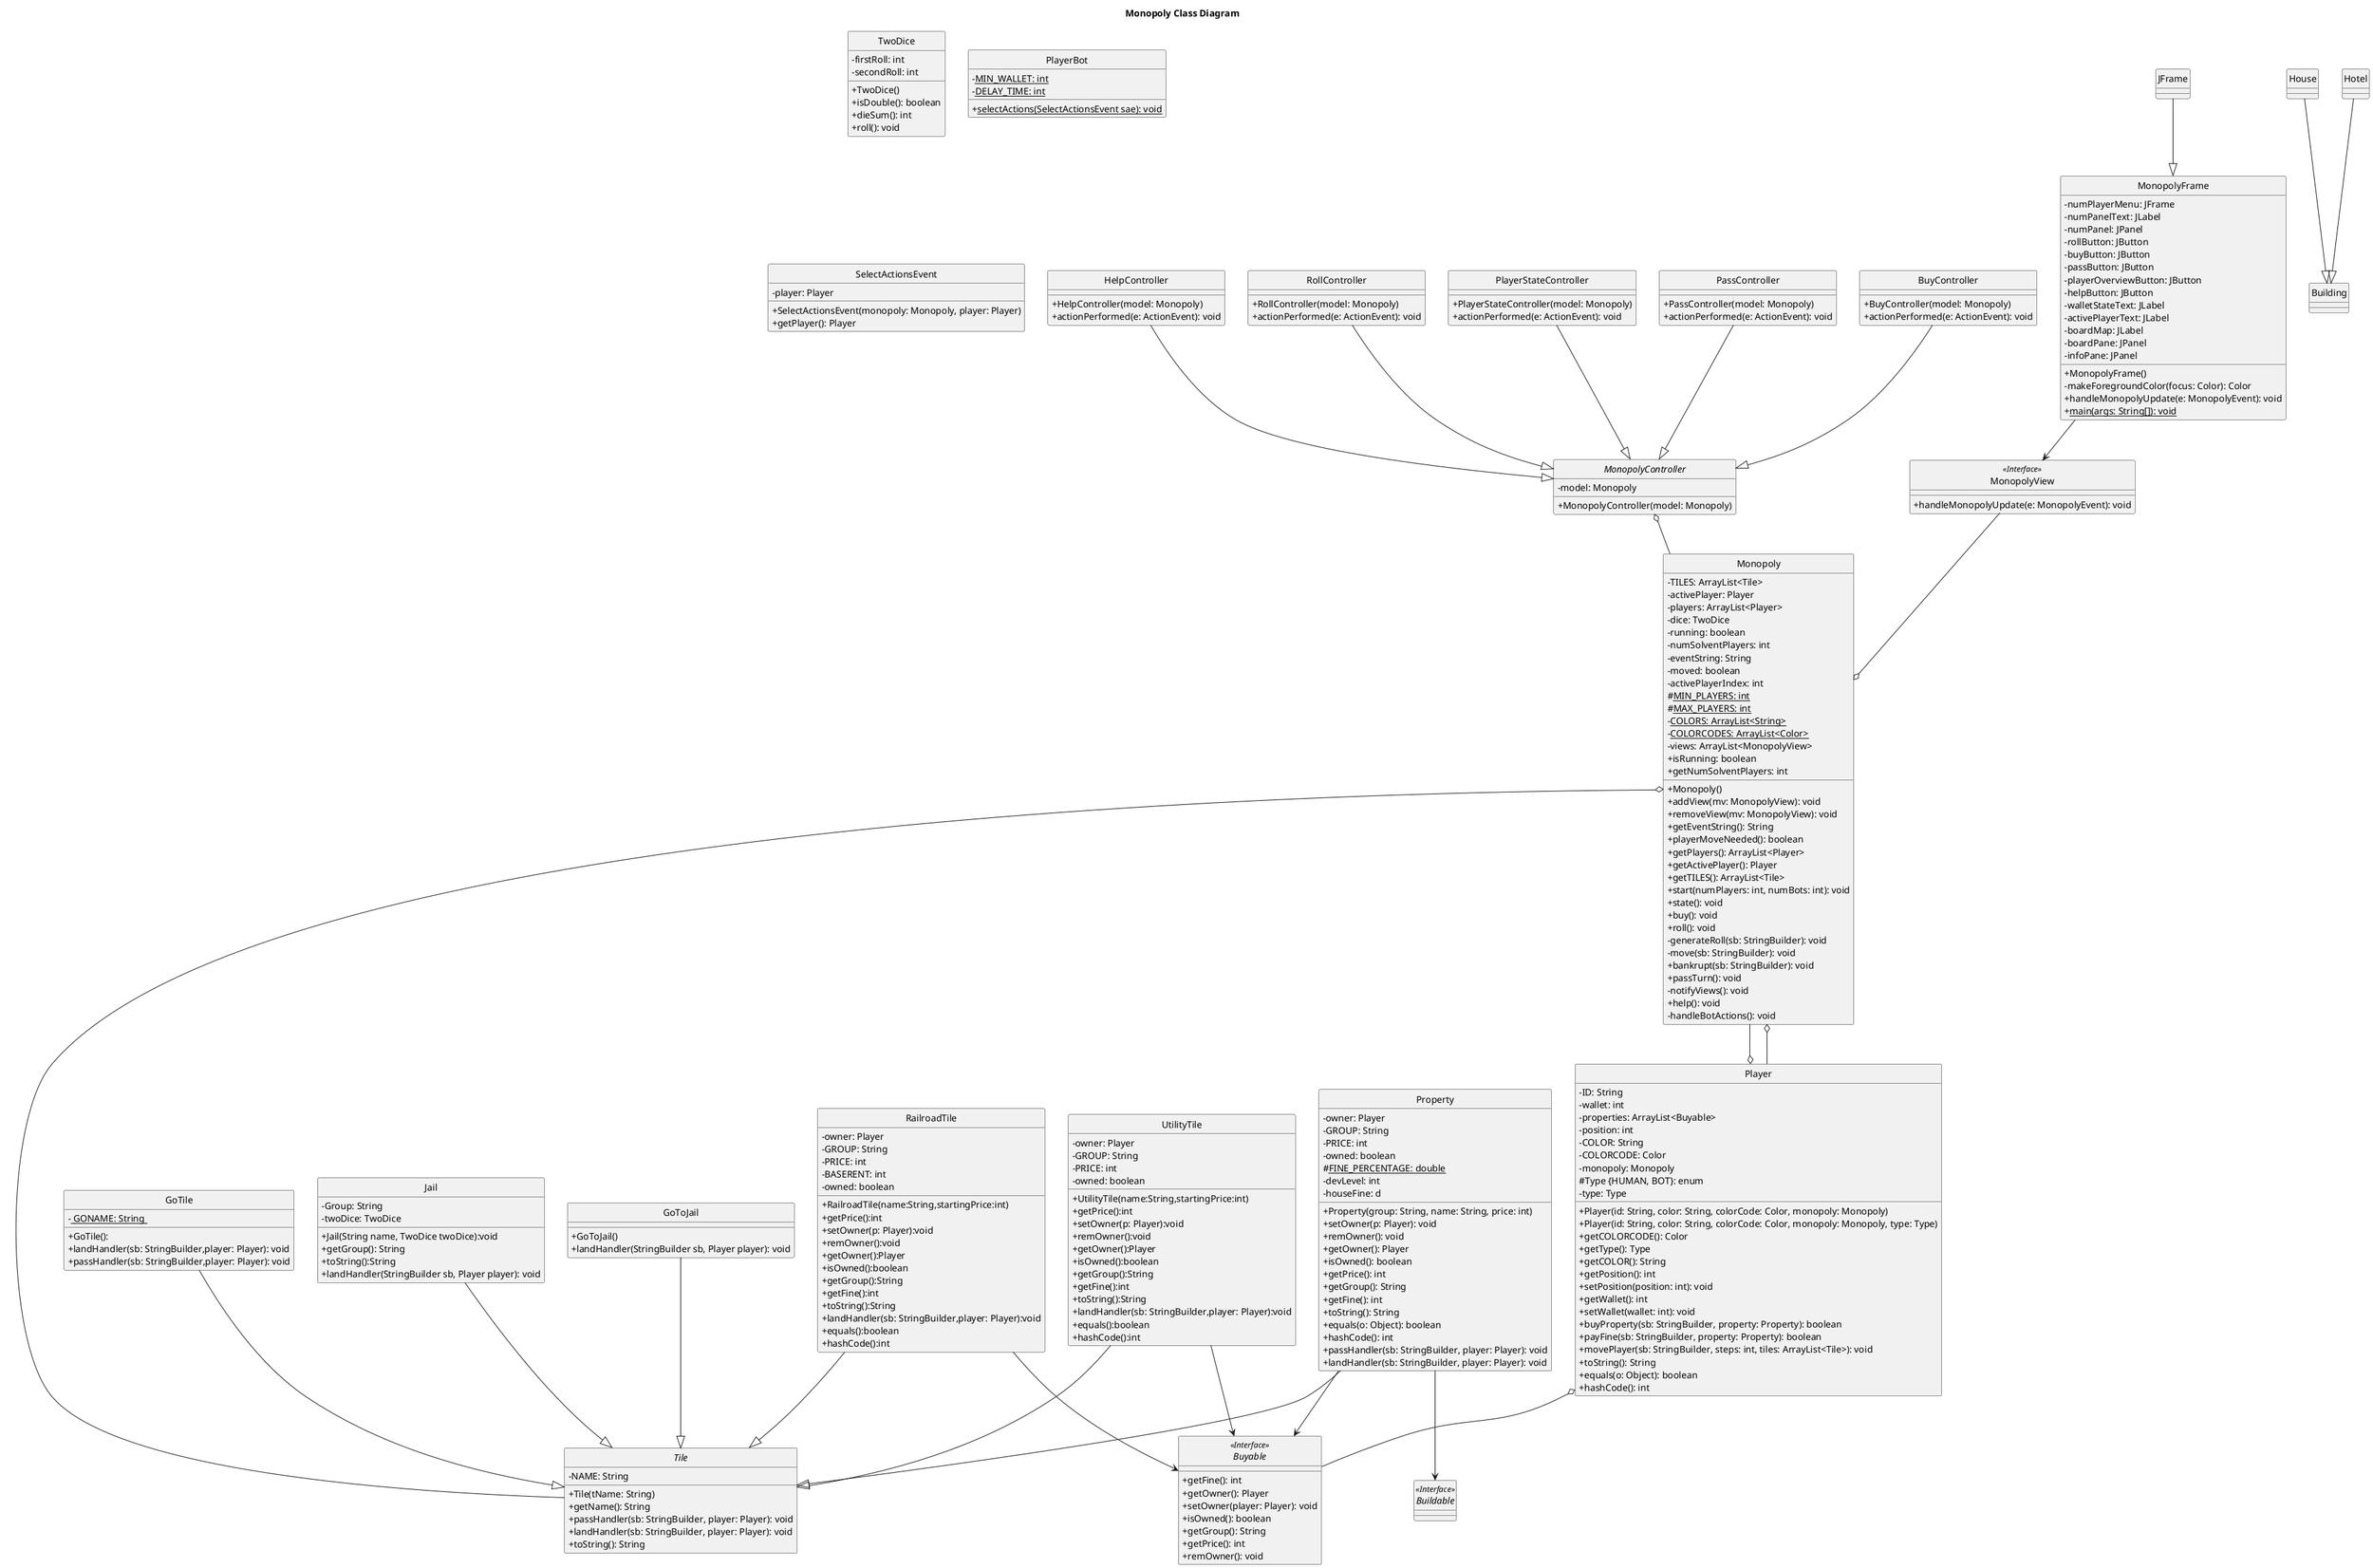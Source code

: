 @startuml Monopoly Class Diagram

title Monopoly Class Diagram

skinparam classAttributeIconSize 0
skinparam monochrome true
hide circle

abstract class Tile {
    - NAME: String
    + Tile(tName: String)
    + getName(): String
    + passHandler(sb: StringBuilder, player: Player): void
    + landHandler(sb: StringBuilder, player: Player): void
    + toString(): String
}

class TwoDice {
    - firstRoll: int
    - secondRoll: int
    + TwoDice()
    + isDouble(): boolean
    + dieSum(): int
    + roll(): void
}

class Player {
    - ID: String
    - wallet: int
    - properties: ArrayList<Buyable>
    - position: int
    - COLOR: String
    - COLORCODE: Color
    - monopoly: Monopoly
    # Type {HUMAN, BOT}: enum
    - type: Type
    + Player(id: String, color: String, colorCode: Color, monopoly: Monopoly)
    + Player(id: String, color: String, colorCode: Color, monopoly: Monopoly, type: Type)
    + getCOLORCODE(): Color
    + getType(): Type
    + getCOLOR(): String
    + getPosition(): int
    + setPosition(position: int): void
    + getWallet(): int
    + setWallet(wallet: int): void
    + buyProperty(sb: StringBuilder, property: Property): boolean
    + payFine(sb: StringBuilder, property: Property): boolean
    + movePlayer(sb: StringBuilder, steps: int, tiles: ArrayList<Tile>): void
    + toString(): String
    + equals(o: Object): boolean
    + hashCode(): int
}

class Monopoly {
    - TILES: ArrayList<Tile>
    - activePlayer: Player
    - players: ArrayList<Player>
    - dice: TwoDice
    - running: boolean
    - numSolventPlayers: int
    - eventString: String
    - moved: boolean
    - activePlayerIndex: int
    # <u>MIN_PLAYERS: int</u>
    # <u>MAX_PLAYERS: int</u>
    - <u>COLORS: ArrayList<String></u>
    - <u>COLORCODES: ArrayList<Color></u>
    - views: ArrayList<MonopolyView>
    + Monopoly()
    + addView(mv: MonopolyView): void
    + removeView(mv: MonopolyView): void
    + getEventString(): String
    + playerMoveNeeded(): boolean
    + isRunning: boolean
    + getPlayers(): ArrayList<Player>
    + getNumSolventPlayers: int
    + getActivePlayer(): Player
    + getTILES(): ArrayList<Tile>
    + start(numPlayers: int, numBots: int): void
    + state(): void
    + buy(): void
    + roll(): void
    - generateRoll(sb: StringBuilder): void
    - move(sb: StringBuilder): void
    + bankrupt(sb: StringBuilder): void
    + passTurn(): void
    - notifyViews(): void
    + help(): void
    - handleBotActions(): void
}

class Property {
    - owner: Player
    - GROUP: String
    - PRICE: int
    - owned: boolean
    # <u>FINE_PERCENTAGE: double</u>
    - devLevel: int
    - houseFine: d

    + Property(group: String, name: String, price: int)
    + setOwner(p: Player): void
    + remOwner(): void
    + getOwner(): Player
    + isOwned(): boolean
    + getPrice(): int
    + getGroup(): String
    + getFine(): int
    + toString(): String
    + equals(o: Object): boolean
    + hashCode(): int
    + passHandler(sb: StringBuilder, player: Player): void
    + landHandler(sb: StringBuilder, player: Player): void

}

abstract class MonopolyController {
    - model: Monopoly
    + MonopolyController(model: Monopoly)
}

class PlayerStateController {
    + PlayerStateController(model: Monopoly)
    + actionPerformed(e: ActionEvent): void
}

class PassController {
    + PassController(model: Monopoly)
    + actionPerformed(e: ActionEvent): void
}

class BuyController {
    + BuyController(model: Monopoly)
    + actionPerformed(e: ActionEvent): void
}

class HelpController {
    + HelpController(model: Monopoly)
    + actionPerformed(e: ActionEvent): void
}

class RollController {
    + RollController(model: Monopoly)
    + actionPerformed(e: ActionEvent): void
}

class MonopolyFrame {
    - numPlayerMenu: JFrame
    - numPanelText: JLabel
    - numPanel: JPanel
    - rollButton: JButton
    - buyButton: JButton
    - passButton: JButton
    - playerOverviewButton: JButton
    - helpButton: JButton
    - walletStateText: JLabel
    - activePlayerText: JLabel
    - boardMap: JLabel
    - boardPane: JPanel
    - infoPane: JPanel
    + MonopolyFrame()
    - makeForegroundColor(focus: Color): Color
    + handleMonopolyUpdate(e: MonopolyEvent): void
    + <u>main(args: String[]): void</u>
}

class MonopolyView <<Interface>> {
    + handleMonopolyUpdate(e: MonopolyEvent): void
}

interface Buildable <<Interface>> {

}



interface Buyable <<Interface>> {
       + getFine(): int
       +getOwner(): Player
       +setOwner(player: Player): void
       +isOwned(): boolean
       +getGroup(): String
       +getPrice(): int
       +remOwner(): void
}



class GoTile {
    -<u> GONAME: String </u>
    +GoTile():
    + landHandler(sb: StringBuilder,player: Player): void
    + passHandler(sb: StringBuilder,player: Player): void
}

class Jail {
    -Group: String
    -twoDice: TwoDice
    +Jail(String name, TwoDice twoDice):void
    +getGroup(): String
    +toString():String
    +landHandler(StringBuilder sb, Player player): void
}

class GoToJail {
    +GoToJail()
    +landHandler(StringBuilder sb, Player player): void
}

class RailroadTile {
    -owner: Player
    -GROUP: String
    -PRICE: int
    -BASERENT: int
    -owned: boolean
    + RailroadTile(name:String,startingPrice:int)
    +getPrice():int
    +setOwner(p: Player):void
    +remOwner():void
    +getOwner():Player
    +isOwned():boolean
    +getGroup():String
    +getFine():int
    +toString():String
    +landHandler(sb: StringBuilder,player: Player):void
    +equals():boolean
    +hashCode():int

}

class UtilityTile {
    -owner: Player
    -GROUP: String
    -PRICE: int
    -owned: boolean

    + UtilityTile(name:String,startingPrice:int)
    +getPrice():int
    +setOwner(p: Player):void
    +remOwner():void
    +getOwner():Player
    +isOwned():boolean
    +getGroup():String
    +getFine():int
    +toString():String
    +landHandler(sb: StringBuilder,player: Player):void
    +equals():boolean
    +hashCode():int
}

class PlayerBot {
    - <u>MIN_WALLET: int</u>
    - <u>DELAY_TIME: int</u>
    + <u>selectActions(SelectActionsEvent sae): void</u>
}

class SelectActionsEvent {
    - player: Player
    + SelectActionsEvent(monopoly: Monopoly, player: Player)
    + getPlayer(): Player
}

Monopoly --o Player
Monopoly o-- Player
Monopoly o-- Tile
PassController --|> MonopolyController
BuyController --|> MonopolyController
HelpController --|> MonopolyController
PlayerStateController --|> MonopolyController
RollController --|> MonopolyController
JFrame --|> MonopolyFrame
MonopolyFrame --> MonopolyView
MonopolyView --o Monopoly
MonopolyController o-- Monopoly

House --|> Building
Hotel --|> Building

GoTile --|> Tile
Jail --|> Tile
GoToJail --|> Tile
RailroadTile --> Buyable
RailroadTile --|> Tile
Property --|> Tile
UtilityTile --|> Tile
UtilityTile --> Buyable

Property --> Buildable
Property --> Buyable

Player o-- Buyable

@enduml